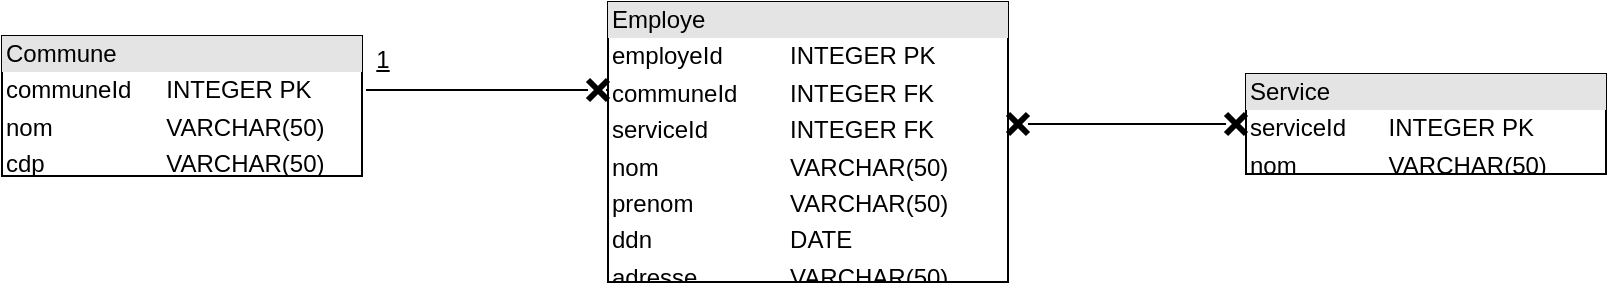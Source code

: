 <mxfile version="20.0.1" type="github">
  <diagram name="Page-1" id="9f46799a-70d6-7492-0946-bef42562c5a5">
    <mxGraphModel dx="1038" dy="579" grid="1" gridSize="10" guides="1" tooltips="1" connect="1" arrows="1" fold="1" page="1" pageScale="1" pageWidth="1100" pageHeight="850" background="none" math="0" shadow="0">
      <root>
        <mxCell id="0" />
        <mxCell id="1" parent="0" />
        <mxCell id="tziretnfEbDCHHZD1zGT-1" value="&lt;div style=&quot;box-sizing:border-box;width:100%;background:#e4e4e4;padding:2px;&quot;&gt;Commune&lt;/div&gt;&lt;table style=&quot;width:100%;font-size:1em;&quot; cellpadding=&quot;2&quot; cellspacing=&quot;0&quot;&gt;&lt;tbody&gt;&lt;tr&gt;&lt;td&gt;communeId&lt;/td&gt;&lt;td&gt;INTEGER PK&lt;/td&gt;&lt;/tr&gt;&lt;tr&gt;&lt;td&gt;nom&lt;/td&gt;&lt;td&gt;VARCHAR(50)&lt;/td&gt;&lt;/tr&gt;&lt;tr&gt;&lt;td&gt;cdp&lt;/td&gt;&lt;td&gt;VARCHAR(50)&lt;/td&gt;&lt;/tr&gt;&lt;/tbody&gt;&lt;/table&gt;" style="verticalAlign=top;align=left;overflow=fill;html=1;" parent="1" vertex="1">
          <mxGeometry x="178" y="137" width="180" height="70" as="geometry" />
        </mxCell>
        <mxCell id="tziretnfEbDCHHZD1zGT-2" value="&lt;div style=&quot;box-sizing:border-box;width:100%;background:#e4e4e4;padding:2px;&quot;&gt;Employe&lt;/div&gt;&lt;table style=&quot;width:100%;font-size:1em;&quot; cellpadding=&quot;2&quot; cellspacing=&quot;0&quot;&gt;&lt;tbody&gt;&lt;tr&gt;&lt;td&gt;employeId&lt;/td&gt;&lt;td&gt;INTEGER PK&lt;/td&gt;&lt;/tr&gt;&lt;tr&gt;&lt;td&gt;communeId&lt;/td&gt;&lt;td&gt;INTEGER FK&lt;/td&gt;&lt;/tr&gt;&lt;tr&gt;&lt;td&gt;serviceId&lt;/td&gt;&lt;td&gt;INTEGER FK&lt;/td&gt;&lt;/tr&gt;&lt;tr&gt;&lt;td&gt;nom&lt;/td&gt;&lt;td&gt;VARCHAR(50)&lt;/td&gt;&lt;/tr&gt;&lt;tr&gt;&lt;td&gt;prenom&lt;/td&gt;&lt;td&gt;VARCHAR(50)&lt;/td&gt;&lt;/tr&gt;&lt;tr&gt;&lt;td&gt;ddn&lt;/td&gt;&lt;td&gt;DATE&lt;/td&gt;&lt;/tr&gt;&lt;tr&gt;&lt;td&gt;adresse&lt;/td&gt;&lt;td&gt;VARCHAR(50)&lt;/td&gt;&lt;/tr&gt;&lt;/tbody&gt;&lt;/table&gt;" style="verticalAlign=top;align=left;overflow=fill;html=1;" parent="1" vertex="1">
          <mxGeometry x="481" y="120" width="200" height="140" as="geometry" />
        </mxCell>
        <mxCell id="tziretnfEbDCHHZD1zGT-3" value="&lt;div style=&quot;box-sizing:border-box;width:100%;background:#e4e4e4;padding:2px;&quot;&gt;Service&lt;/div&gt;&lt;table style=&quot;width:100%;font-size:1em;&quot; cellpadding=&quot;2&quot; cellspacing=&quot;0&quot;&gt;&lt;tbody&gt;&lt;tr&gt;&lt;td&gt;serviceId&lt;/td&gt;&lt;td&gt;INTEGER PK&lt;/td&gt;&lt;/tr&gt;&lt;tr&gt;&lt;td&gt;nom&lt;/td&gt;&lt;td&gt;VARCHAR(50)&lt;/td&gt;&lt;/tr&gt;&lt;/tbody&gt;&lt;/table&gt;" style="verticalAlign=top;align=left;overflow=fill;html=1;" parent="1" vertex="1">
          <mxGeometry x="800" y="156" width="180" height="50" as="geometry" />
        </mxCell>
        <mxCell id="tziretnfEbDCHHZD1zGT-8" value="" style="endArrow=none;html=1;rounded=0;startArrow=none;" parent="1" source="tziretnfEbDCHHZD1zGT-19" edge="1">
          <mxGeometry width="50" height="50" relative="1" as="geometry">
            <mxPoint x="360" y="164" as="sourcePoint" />
            <mxPoint x="480" y="164" as="targetPoint" />
          </mxGeometry>
        </mxCell>
        <mxCell id="tziretnfEbDCHHZD1zGT-9" value="" style="endArrow=none;html=1;rounded=0;startArrow=none;" parent="1" source="tziretnfEbDCHHZD1zGT-12" edge="1">
          <mxGeometry width="50" height="50" relative="1" as="geometry">
            <mxPoint x="681" y="181.41" as="sourcePoint" />
            <mxPoint x="800" y="181" as="targetPoint" />
          </mxGeometry>
        </mxCell>
        <mxCell id="tziretnfEbDCHHZD1zGT-12" value="" style="shape=umlDestroy;whiteSpace=wrap;html=1;strokeWidth=3;" parent="1" vertex="1">
          <mxGeometry x="790" y="176" width="10" height="10" as="geometry" />
        </mxCell>
        <mxCell id="tziretnfEbDCHHZD1zGT-16" value="" style="endArrow=none;html=1;rounded=0;startArrow=none;" parent="1" source="tziretnfEbDCHHZD1zGT-17" target="tziretnfEbDCHHZD1zGT-12" edge="1">
          <mxGeometry width="50" height="50" relative="1" as="geometry">
            <mxPoint x="681" y="181.41" as="sourcePoint" />
            <mxPoint x="800" y="181.0" as="targetPoint" />
          </mxGeometry>
        </mxCell>
        <mxCell id="tziretnfEbDCHHZD1zGT-17" value="" style="shape=umlDestroy;whiteSpace=wrap;html=1;strokeWidth=3;" parent="1" vertex="1">
          <mxGeometry x="681" y="176" width="10" height="10" as="geometry" />
        </mxCell>
        <mxCell id="tziretnfEbDCHHZD1zGT-18" value="" style="endArrow=none;html=1;rounded=0;" parent="1" target="tziretnfEbDCHHZD1zGT-17" edge="1">
          <mxGeometry width="50" height="50" relative="1" as="geometry">
            <mxPoint x="681" y="181.41" as="sourcePoint" />
            <mxPoint x="790" y="181.018" as="targetPoint" />
          </mxGeometry>
        </mxCell>
        <mxCell id="tziretnfEbDCHHZD1zGT-19" value="" style="shape=umlDestroy;whiteSpace=wrap;html=1;strokeWidth=3;" parent="1" vertex="1">
          <mxGeometry x="471" y="159" width="10" height="10" as="geometry" />
        </mxCell>
        <mxCell id="tziretnfEbDCHHZD1zGT-20" value="" style="endArrow=none;html=1;rounded=0;" parent="1" target="tziretnfEbDCHHZD1zGT-19" edge="1">
          <mxGeometry width="50" height="50" relative="1" as="geometry">
            <mxPoint x="360" y="164" as="sourcePoint" />
            <mxPoint x="480" y="164" as="targetPoint" />
          </mxGeometry>
        </mxCell>
        <mxCell id="tziretnfEbDCHHZD1zGT-21" value="&lt;u&gt;1&lt;/u&gt;" style="text;html=1;align=center;verticalAlign=middle;resizable=0;points=[];autosize=1;strokeColor=none;fillColor=none;" parent="1" vertex="1">
          <mxGeometry x="358" y="139" width="20" height="20" as="geometry" />
        </mxCell>
      </root>
    </mxGraphModel>
  </diagram>
</mxfile>
